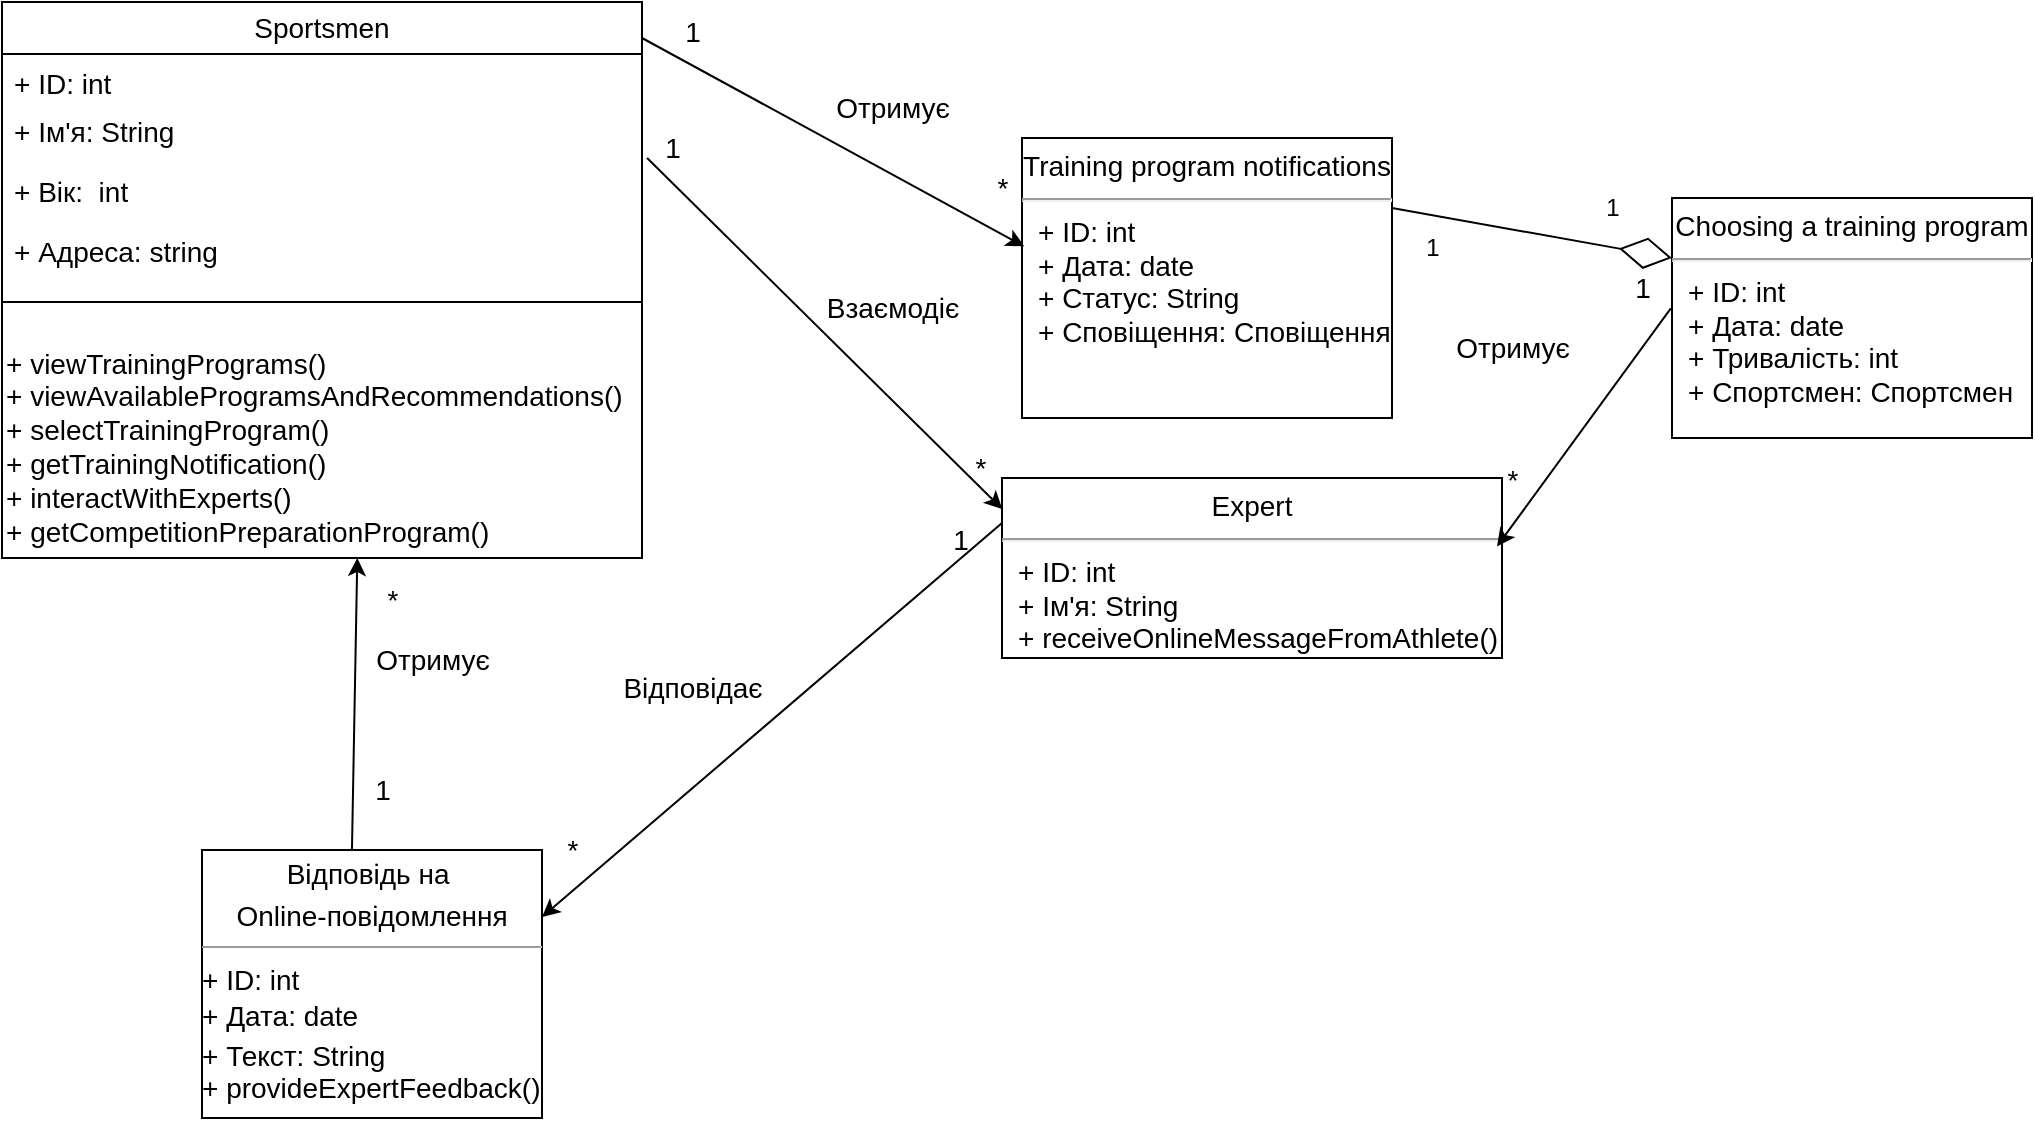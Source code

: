 <mxfile version="22.0.8" type="device">
  <diagram name="Страница — 1" id="PT70_CYcPv-NNOxItSxv">
    <mxGraphModel dx="1877" dy="574" grid="1" gridSize="10" guides="1" tooltips="1" connect="1" arrows="1" fold="1" page="1" pageScale="1" pageWidth="827" pageHeight="1169" math="0" shadow="0">
      <root>
        <mxCell id="0" />
        <mxCell id="1" parent="0" />
        <mxCell id="0k0r966J7VI7oezdHhZW-1" value="&lt;span style=&quot;font-size: 14px;&quot;&gt;Sportsmen&lt;/span&gt;" style="swimlane;fontStyle=0;childLayout=stackLayout;horizontal=1;startSize=26;fillColor=none;horizontalStack=0;resizeParent=1;resizeParentMax=0;resizeLast=0;collapsible=1;marginBottom=0;whiteSpace=wrap;html=1;" parent="1" vertex="1">
          <mxGeometry x="-90" y="82" width="320" height="150" as="geometry">
            <mxRectangle x="80" y="80" width="100" height="30" as="alternateBounds" />
          </mxGeometry>
        </mxCell>
        <mxCell id="Db2EKCp_gA9bSXpN65p6-2" value="&lt;font style=&quot;font-size: 14px;&quot;&gt;+ ID: int&lt;/font&gt;" style="text;strokeColor=none;fillColor=none;align=left;verticalAlign=top;spacingLeft=4;spacingRight=4;overflow=hidden;rotatable=0;points=[[0,0.5],[1,0.5]];portConstraint=eastwest;whiteSpace=wrap;html=1;" vertex="1" parent="0k0r966J7VI7oezdHhZW-1">
          <mxGeometry y="26" width="320" height="24" as="geometry" />
        </mxCell>
        <mxCell id="0k0r966J7VI7oezdHhZW-2" value="&lt;font style=&quot;font-size: 14px;&quot;&gt;+ Ім&#39;я: String&lt;/font&gt;" style="text;strokeColor=none;fillColor=none;align=left;verticalAlign=top;spacingLeft=4;spacingRight=4;overflow=hidden;rotatable=0;points=[[0,0.5],[1,0.5]];portConstraint=eastwest;whiteSpace=wrap;html=1;" parent="0k0r966J7VI7oezdHhZW-1" vertex="1">
          <mxGeometry y="50" width="320" height="30" as="geometry" />
        </mxCell>
        <mxCell id="0k0r966J7VI7oezdHhZW-3" value="&lt;font style=&quot;font-size: 14px;&quot;&gt;+ Вік:&amp;nbsp; int&lt;/font&gt;" style="text;strokeColor=none;fillColor=none;align=left;verticalAlign=top;spacingLeft=4;spacingRight=4;overflow=hidden;rotatable=0;points=[[0,0.5],[1,0.5]];portConstraint=eastwest;whiteSpace=wrap;html=1;" parent="0k0r966J7VI7oezdHhZW-1" vertex="1">
          <mxGeometry y="80" width="320" height="30" as="geometry" />
        </mxCell>
        <mxCell id="0k0r966J7VI7oezdHhZW-4" value="&lt;font style=&quot;font-size: 14px;&quot;&gt;+ Адреса: string&lt;/font&gt;" style="text;strokeColor=none;fillColor=none;align=left;verticalAlign=top;spacingLeft=4;spacingRight=4;overflow=hidden;rotatable=0;points=[[0,0.5],[1,0.5]];portConstraint=eastwest;whiteSpace=wrap;html=1;" parent="0k0r966J7VI7oezdHhZW-1" vertex="1">
          <mxGeometry y="110" width="320" height="40" as="geometry" />
        </mxCell>
        <mxCell id="0k0r966J7VI7oezdHhZW-11" value="&lt;p style=&quot;margin: 6px 0px 0px; text-align: center; font-size: 14px;&quot;&gt;&lt;font style=&quot;font-size: 14px;&quot;&gt;Choosing a training program&lt;/font&gt;&lt;/p&gt;&lt;hr style=&quot;font-size: 14px;&quot;&gt;&lt;p style=&quot;margin: 0px 0px 0px 8px; font-size: 14px;&quot;&gt;&lt;font style=&quot;font-size: 14px;&quot;&gt;+ ID: int&lt;/font&gt;&lt;/p&gt;&lt;p style=&quot;margin: 0px 0px 0px 8px; font-size: 14px;&quot;&gt;&lt;font style=&quot;font-size: 14px;&quot;&gt;+ Дата: date&lt;br&gt;+ Тривалість: int&lt;/font&gt;&lt;/p&gt;&lt;p style=&quot;margin: 0px 0px 0px 8px; font-size: 14px;&quot;&gt;&lt;font style=&quot;font-size: 14px;&quot;&gt;+ Спортсмен: Спортсмен&lt;/font&gt;&lt;/p&gt;" style="align=left;overflow=fill;html=1;dropTarget=0;whiteSpace=wrap;" parent="1" vertex="1">
          <mxGeometry x="745" y="180" width="180" height="120" as="geometry" />
        </mxCell>
        <mxCell id="0k0r966J7VI7oezdHhZW-19" value="1" style="text;html=1;align=center;verticalAlign=middle;resizable=0;points=[];autosize=1;strokeColor=none;fillColor=none;" parent="1" vertex="1">
          <mxGeometry x="610" y="190" width="30" height="30" as="geometry" />
        </mxCell>
        <mxCell id="0k0r966J7VI7oezdHhZW-20" value="1" style="text;html=1;align=center;verticalAlign=middle;resizable=0;points=[];autosize=1;strokeColor=none;fillColor=none;" parent="1" vertex="1">
          <mxGeometry x="700" y="170" width="30" height="30" as="geometry" />
        </mxCell>
        <mxCell id="0k0r966J7VI7oezdHhZW-21" value="&lt;p style=&quot;margin: 6px 0px 0px; text-align: center; font-size: 14px;&quot;&gt;&lt;font style=&quot;font-size: 14px;&quot;&gt;Training program notifications&lt;/font&gt;&lt;/p&gt;&lt;hr style=&quot;font-size: 14px;&quot;&gt;&lt;p style=&quot;margin: 0px 0px 0px 8px; font-size: 14px;&quot;&gt;&lt;font style=&quot;font-size: 14px;&quot;&gt;+ ID: int&lt;br&gt;&lt;/font&gt;&lt;/p&gt;&lt;p style=&quot;margin: 0px 0px 0px 8px; font-size: 14px;&quot;&gt;&lt;font style=&quot;font-size: 14px;&quot;&gt;+ Дата: date&lt;br&gt;+ Статус: String&lt;/font&gt;&lt;/p&gt;&lt;p style=&quot;margin: 0px 0px 0px 8px; font-size: 14px;&quot;&gt;&lt;font style=&quot;font-size: 14px;&quot;&gt;+ Сповіщення: Сповіщення&lt;/font&gt;&lt;/p&gt;" style="align=left;overflow=fill;html=1;dropTarget=0;whiteSpace=wrap;" parent="1" vertex="1">
          <mxGeometry x="420" y="150" width="185" height="140" as="geometry" />
        </mxCell>
        <mxCell id="0k0r966J7VI7oezdHhZW-22" value="&lt;font style=&quot;font-size: 14px;&quot;&gt;1&lt;/font&gt;" style="text;html=1;align=center;verticalAlign=middle;resizable=0;points=[];autosize=1;strokeColor=none;fillColor=none;" parent="1" vertex="1">
          <mxGeometry x="240" y="82" width="30" height="30" as="geometry" />
        </mxCell>
        <mxCell id="0k0r966J7VI7oezdHhZW-24" value="&lt;font style=&quot;font-size: 14px;&quot;&gt;Отримує&lt;/font&gt;" style="text;html=1;align=center;verticalAlign=middle;resizable=0;points=[];autosize=1;strokeColor=none;fillColor=none;" parent="1" vertex="1">
          <mxGeometry x="315" y="120" width="80" height="30" as="geometry" />
        </mxCell>
        <mxCell id="0k0r966J7VI7oezdHhZW-25" value="&lt;font style=&quot;font-size: 14px;&quot;&gt;*&lt;/font&gt;" style="text;html=1;align=center;verticalAlign=middle;resizable=0;points=[];autosize=1;strokeColor=none;fillColor=none;" parent="1" vertex="1">
          <mxGeometry x="395" y="160" width="30" height="30" as="geometry" />
        </mxCell>
        <mxCell id="0k0r966J7VI7oezdHhZW-28" value="&lt;p style=&quot;margin: 6px 0px 0px; text-align: center; font-size: 14px;&quot;&gt;Expert&lt;/p&gt;&lt;hr style=&quot;font-size: 14px;&quot;&gt;&lt;p style=&quot;margin: 0px 0px 0px 8px; font-size: 14px;&quot;&gt;&lt;font style=&quot;font-size: 14px;&quot;&gt;+ ID: int&lt;/font&gt;&lt;/p&gt;&lt;p style=&quot;margin: 0px 0px 0px 8px; font-size: 14px;&quot;&gt;&lt;font style=&quot;font-size: 14px;&quot;&gt;+ Ім&#39;я: String&lt;br&gt;&lt;/font&gt;&lt;/p&gt;&lt;p style=&quot;margin: 0px 0px 0px 8px; font-size: 14px;&quot;&gt;+ receiveOnlineMessageFromAthlete()&lt;br&gt;&lt;/p&gt;" style="align=left;overflow=fill;html=1;dropTarget=0;whiteSpace=wrap;" parent="1" vertex="1">
          <mxGeometry x="410" y="320" width="250" height="90" as="geometry" />
        </mxCell>
        <mxCell id="0k0r966J7VI7oezdHhZW-36" value="&lt;font style=&quot;font-size: 14px;&quot;&gt;1&lt;/font&gt;" style="text;html=1;align=center;verticalAlign=middle;resizable=0;points=[];autosize=1;strokeColor=none;fillColor=none;" parent="1" vertex="1">
          <mxGeometry x="230" y="140" width="30" height="30" as="geometry" />
        </mxCell>
        <mxCell id="0k0r966J7VI7oezdHhZW-37" value="&lt;span style=&quot;font-size: 14px;&quot;&gt;Взаємодіє&lt;/span&gt;" style="text;html=1;align=center;verticalAlign=middle;resizable=0;points=[];autosize=1;strokeColor=none;fillColor=none;" parent="1" vertex="1">
          <mxGeometry x="310" y="220" width="90" height="30" as="geometry" />
        </mxCell>
        <mxCell id="0k0r966J7VI7oezdHhZW-38" value="&lt;font style=&quot;font-size: 14px;&quot;&gt;*&lt;/font&gt;" style="text;html=1;align=center;verticalAlign=middle;resizable=0;points=[];autosize=1;strokeColor=none;fillColor=none;" parent="1" vertex="1">
          <mxGeometry x="180" y="491" width="30" height="30" as="geometry" />
        </mxCell>
        <mxCell id="0k0r966J7VI7oezdHhZW-40" value="&lt;font style=&quot;font-size: 14px;&quot;&gt;Отримує&lt;/font&gt;" style="text;html=1;align=center;verticalAlign=middle;resizable=0;points=[];autosize=1;strokeColor=none;fillColor=none;" parent="1" vertex="1">
          <mxGeometry x="625" y="240" width="80" height="30" as="geometry" />
        </mxCell>
        <mxCell id="0k0r966J7VI7oezdHhZW-42" value="" style="endArrow=diamondThin;endFill=0;endSize=24;html=1;rounded=0;exitX=1;exitY=0.25;exitDx=0;exitDy=0;entryX=0;entryY=0.25;entryDx=0;entryDy=0;" parent="1" edge="1" target="0k0r966J7VI7oezdHhZW-11" source="0k0r966J7VI7oezdHhZW-21">
          <mxGeometry width="160" relative="1" as="geometry">
            <mxPoint x="584" y="135.349" as="sourcePoint" />
            <mxPoint x="750.01" y="201.04" as="targetPoint" />
          </mxGeometry>
        </mxCell>
        <mxCell id="0k0r966J7VI7oezdHhZW-41" value="&lt;font style=&quot;font-size: 14px;&quot;&gt;1&lt;/font&gt;" style="text;html=1;align=center;verticalAlign=middle;resizable=0;points=[];autosize=1;strokeColor=none;fillColor=none;" parent="1" vertex="1">
          <mxGeometry x="715" y="210" width="30" height="30" as="geometry" />
        </mxCell>
        <mxCell id="0k0r966J7VI7oezdHhZW-44" value="&lt;p style=&quot;margin:0px;margin-top:4px;text-align:center;&quot;&gt;&lt;span style=&quot;font-size: 14px;&quot;&gt;Відповідь на&amp;nbsp;&lt;/span&gt;&lt;/p&gt;&lt;p style=&quot;margin:0px;margin-top:4px;text-align:center;&quot;&gt;&lt;font style=&quot;font-size: 14px;&quot;&gt;Online-повідомлення&lt;/font&gt;&lt;br&gt;&lt;/p&gt;&lt;hr size=&quot;1&quot;&gt;&lt;div style=&quot;height:2px;&quot;&gt;&amp;nbsp;&lt;/div&gt;&lt;div style=&quot;height:2px;&quot;&gt;&lt;font style=&quot;font-size: 14px;&quot;&gt;+ ID: int&lt;/font&gt;&lt;/div&gt;&lt;div style=&quot;height:2px;&quot;&gt;&lt;font style=&quot;font-size: 14px;&quot;&gt;&lt;br&gt;&lt;/font&gt;&lt;/div&gt;&lt;div style=&quot;height:2px;&quot;&gt;&lt;font style=&quot;font-size: 14px;&quot;&gt;&lt;br&gt;&lt;/font&gt;&lt;/div&gt;&lt;div style=&quot;height:2px;&quot;&gt;&lt;font style=&quot;font-size: 14px;&quot;&gt;&lt;br&gt;&lt;/font&gt;&lt;/div&gt;&lt;div style=&quot;height:2px;&quot;&gt;&lt;br&gt;&lt;/div&gt;&lt;div style=&quot;height:2px;&quot;&gt;&lt;br&gt;&lt;/div&gt;&lt;div style=&quot;height:2px;&quot;&gt;&lt;font style=&quot;font-size: 14px;&quot;&gt;&lt;br&gt;&lt;/font&gt;&lt;/div&gt;&lt;div style=&quot;height:2px;&quot;&gt;&lt;font style=&quot;font-size: 14px;&quot;&gt;&lt;br&gt;&lt;/font&gt;&lt;/div&gt;&lt;div style=&quot;height:2px;&quot;&gt;&lt;font style=&quot;font-size: 14px;&quot;&gt;&lt;br&gt;&lt;/font&gt;&lt;/div&gt;&lt;div style=&quot;height:2px;&quot;&gt;&lt;font style=&quot;font-size: 14px;&quot;&gt;+ Дата: date&lt;/font&gt;&lt;/div&gt;&lt;div style=&quot;height:2px;&quot;&gt;&lt;font style=&quot;font-size: 14px;&quot;&gt;&lt;br&gt;&lt;/font&gt;&lt;/div&gt;&lt;div style=&quot;height:2px;&quot;&gt;&lt;font style=&quot;font-size: 14px;&quot;&gt;&lt;br&gt;&lt;/font&gt;&lt;/div&gt;&lt;div style=&quot;height:2px;&quot;&gt;&lt;font style=&quot;font-size: 14px;&quot;&gt;&lt;br&gt;&lt;/font&gt;&lt;/div&gt;&lt;div style=&quot;height:2px;&quot;&gt;&lt;font style=&quot;font-size: 14px;&quot;&gt;&lt;br&gt;&lt;/font&gt;&lt;/div&gt;&lt;div style=&quot;height:2px;&quot;&gt;&lt;font style=&quot;font-size: 14px;&quot;&gt;&lt;br&gt;&lt;/font&gt;&lt;/div&gt;&lt;div style=&quot;height:2px;&quot;&gt;&lt;font style=&quot;font-size: 14px;&quot;&gt;&lt;br&gt;&lt;/font&gt;&lt;/div&gt;&lt;div style=&quot;height:2px;&quot;&gt;&lt;font style=&quot;font-size: 14px;&quot;&gt;&lt;br&gt;&lt;/font&gt;&lt;/div&gt;&lt;div style=&quot;height:2px;&quot;&gt;&lt;font style=&quot;font-size: 14px;&quot;&gt;&lt;br&gt;&lt;/font&gt;&lt;/div&gt;&lt;div style=&quot;height:2px;&quot;&gt;&lt;font style=&quot;font-size: 14px;&quot;&gt;&lt;br&gt;&lt;/font&gt;&lt;/div&gt;&lt;div style=&quot;height:2px;&quot;&gt;&lt;font style=&quot;font-size: 14px;&quot;&gt;+ Текст: String&lt;/font&gt;&lt;/div&gt;&lt;div style=&quot;height:2px;&quot;&gt;&lt;font style=&quot;font-size: 14px;&quot;&gt;&lt;br&gt;&lt;/font&gt;&lt;/div&gt;&lt;div style=&quot;height:2px;&quot;&gt;&lt;font style=&quot;font-size: 14px;&quot;&gt;&lt;br&gt;&lt;/font&gt;&lt;/div&gt;&lt;div style=&quot;height:2px;&quot;&gt;&lt;font style=&quot;font-size: 14px;&quot;&gt;&lt;br&gt;&lt;/font&gt;&lt;/div&gt;&lt;div style=&quot;height:2px;&quot;&gt;&lt;font style=&quot;font-size: 14px;&quot;&gt;&lt;br&gt;&lt;/font&gt;&lt;/div&gt;&lt;div style=&quot;height:2px;&quot;&gt;&lt;font style=&quot;font-size: 14px;&quot;&gt;&lt;br&gt;&lt;/font&gt;&lt;/div&gt;&lt;div style=&quot;height:2px;&quot;&gt;&lt;font style=&quot;font-size: 14px;&quot;&gt;&lt;br&gt;&lt;/font&gt;&lt;/div&gt;&lt;div style=&quot;height:2px;&quot;&gt;&lt;font style=&quot;font-size: 14px;&quot;&gt;&lt;br&gt;&lt;/font&gt;&lt;/div&gt;&lt;div style=&quot;height:2px;&quot;&gt;&lt;font style=&quot;font-size: 14px;&quot;&gt;+ provideExpertFeedback()&lt;/font&gt;&lt;/div&gt;" style="verticalAlign=top;align=left;overflow=fill;fontSize=12;fontFamily=Helvetica;html=1;whiteSpace=wrap;" parent="1" vertex="1">
          <mxGeometry x="10" y="506" width="170" height="134" as="geometry" />
        </mxCell>
        <mxCell id="0k0r966J7VI7oezdHhZW-46" value="&lt;font style=&quot;font-size: 14px;&quot;&gt;*&lt;/font&gt;" style="text;html=1;align=center;verticalAlign=middle;resizable=0;points=[];autosize=1;strokeColor=none;fillColor=none;" parent="1" vertex="1">
          <mxGeometry x="384" y="300" width="30" height="30" as="geometry" />
        </mxCell>
        <mxCell id="0k0r966J7VI7oezdHhZW-48" value="&lt;font style=&quot;font-size: 14px;&quot;&gt;1&lt;/font&gt;" style="text;html=1;align=center;verticalAlign=middle;resizable=0;points=[];autosize=1;strokeColor=none;fillColor=none;" parent="1" vertex="1">
          <mxGeometry x="373.5" y="336" width="30" height="30" as="geometry" />
        </mxCell>
        <mxCell id="0k0r966J7VI7oezdHhZW-49" value="&lt;font style=&quot;font-size: 14px;&quot;&gt;Відповідає&lt;/font&gt;" style="text;html=1;align=center;verticalAlign=middle;resizable=0;points=[];autosize=1;strokeColor=none;fillColor=none;" parent="1" vertex="1">
          <mxGeometry x="210" y="410" width="90" height="30" as="geometry" />
        </mxCell>
        <mxCell id="0k0r966J7VI7oezdHhZW-51" value="&lt;font style=&quot;font-size: 14px;&quot;&gt;Отримує&lt;/font&gt;" style="text;html=1;align=center;verticalAlign=middle;resizable=0;points=[];autosize=1;strokeColor=none;fillColor=none;" parent="1" vertex="1">
          <mxGeometry x="85" y="396" width="80" height="30" as="geometry" />
        </mxCell>
        <mxCell id="0k0r966J7VI7oezdHhZW-52" value="&lt;font style=&quot;font-size: 14px;&quot;&gt;1&lt;/font&gt;" style="text;html=1;align=center;verticalAlign=middle;resizable=0;points=[];autosize=1;strokeColor=none;fillColor=none;" parent="1" vertex="1">
          <mxGeometry x="85" y="461" width="30" height="30" as="geometry" />
        </mxCell>
        <mxCell id="0k0r966J7VI7oezdHhZW-53" value="&lt;font style=&quot;font-size: 14px;&quot;&gt;*&lt;/font&gt;" style="text;html=1;align=center;verticalAlign=middle;resizable=0;points=[];autosize=1;strokeColor=none;fillColor=none;" parent="1" vertex="1">
          <mxGeometry x="90" y="366" width="30" height="30" as="geometry" />
        </mxCell>
        <mxCell id="x_3dui9MWgq3ZP0mCH6x-2" value="" style="endArrow=classic;html=1;rounded=0;entryX=0.006;entryY=0.387;entryDx=0;entryDy=0;entryPerimeter=0;exitX=0;exitY=1;exitDx=0;exitDy=0;exitPerimeter=0;" parent="1" target="0k0r966J7VI7oezdHhZW-21" edge="1">
          <mxGeometry width="50" height="50" relative="1" as="geometry">
            <mxPoint x="230" y="100" as="sourcePoint" />
            <mxPoint x="280" y="50" as="targetPoint" />
          </mxGeometry>
        </mxCell>
        <mxCell id="x_3dui9MWgq3ZP0mCH6x-3" value="" style="endArrow=classic;html=1;rounded=0;entryX=0.873;entryY=1.187;entryDx=0;entryDy=0;exitX=1.017;exitY=0.733;exitDx=0;exitDy=0;exitPerimeter=0;entryPerimeter=0;" parent="1" target="0k0r966J7VI7oezdHhZW-46" edge="1">
          <mxGeometry width="50" height="50" relative="1" as="geometry">
            <mxPoint x="232.55" y="160" as="sourcePoint" />
            <mxPoint x="415" y="341.01" as="targetPoint" />
          </mxGeometry>
        </mxCell>
        <mxCell id="x_3dui9MWgq3ZP0mCH6x-4" value="" style="endArrow=classic;html=1;rounded=0;entryX=1;entryY=0.25;entryDx=0;entryDy=0;exitX=0;exitY=0.25;exitDx=0;exitDy=0;" parent="1" source="0k0r966J7VI7oezdHhZW-28" target="0k0r966J7VI7oezdHhZW-44" edge="1">
          <mxGeometry width="50" height="50" relative="1" as="geometry">
            <mxPoint x="410" y="370" as="sourcePoint" />
            <mxPoint x="500" y="396" as="targetPoint" />
          </mxGeometry>
        </mxCell>
        <mxCell id="x_3dui9MWgq3ZP0mCH6x-5" value="" style="endArrow=classic;html=1;rounded=0;entryX=0.451;entryY=1.05;entryDx=0;entryDy=0;entryPerimeter=0;exitX=0.441;exitY=0.002;exitDx=0;exitDy=0;exitPerimeter=0;" parent="1" source="0k0r966J7VI7oezdHhZW-44" edge="1">
          <mxGeometry width="50" height="50" relative="1" as="geometry">
            <mxPoint x="88" y="486" as="sourcePoint" />
            <mxPoint x="87.65" y="360" as="targetPoint" />
          </mxGeometry>
        </mxCell>
        <mxCell id="x_3dui9MWgq3ZP0mCH6x-7" value="" style="endArrow=classic;html=1;rounded=0;exitX=0.98;exitY=0.84;exitDx=0;exitDy=0;exitPerimeter=0;entryX=0.99;entryY=0.38;entryDx=0;entryDy=0;entryPerimeter=0;" parent="1" source="0k0r966J7VI7oezdHhZW-41" target="0k0r966J7VI7oezdHhZW-28" edge="1">
          <mxGeometry width="50" height="50" relative="1" as="geometry">
            <mxPoint x="744" y="225" as="sourcePoint" />
            <mxPoint x="595" y="350" as="targetPoint" />
          </mxGeometry>
        </mxCell>
        <mxCell id="0k0r966J7VI7oezdHhZW-43" value="&lt;font style=&quot;font-size: 14px;&quot;&gt;*&lt;/font&gt;" style="text;html=1;align=center;verticalAlign=middle;resizable=0;points=[];autosize=1;strokeColor=none;fillColor=none;" parent="1" vertex="1">
          <mxGeometry x="650" y="306" width="30" height="30" as="geometry" />
        </mxCell>
        <mxCell id="Db2EKCp_gA9bSXpN65p6-21" value="&lt;font style=&quot;font-size: 14px;&quot;&gt;&lt;br&gt;+ viewTrainingPrograms()&lt;br&gt;+ viewAvailableProgramsAndRecommendations()&lt;br&gt;+&amp;nbsp;selectTrainingProgram()&lt;br&gt;+&amp;nbsp;getTrainingNotification()&lt;br&gt;+&amp;nbsp;interactWithExperts()&lt;br&gt;+&amp;nbsp;getCompetitionPreparationProgram()&lt;br&gt;&lt;/font&gt;" style="rounded=0;whiteSpace=wrap;html=1;align=left;" vertex="1" parent="1">
          <mxGeometry x="-90" y="232" width="320" height="128" as="geometry" />
        </mxCell>
      </root>
    </mxGraphModel>
  </diagram>
</mxfile>
